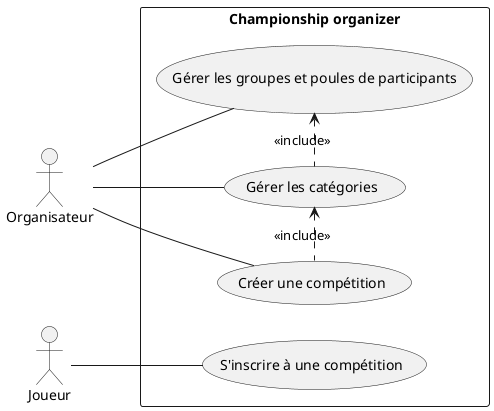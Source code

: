 La fédération française de tennis de table lève des fonds dédiés à
la création d’un outil complet de gestion de compétition.
Cette application pourra être utilisée par les membres d’un club,
une entreprise ou un particulier souhaitant organiser des compétitions.
L’outil devra permettre de gérer une ou plusieurs compétitions.

Chaque compétition est définie par plusieurs informations :
    • Le lieu de la compétition
    • Les catégories accueillies par la compétition
    • Le nombre de participant.e.s par catégorie

Les catégories sont définies par plusieurs informations :
    - L’âge des participants
    - La série
    - Le genre

Chaque joueur/joueuse est défini.e par :
    - Un nombre de points pour le classement global (national)
    - Un nombre de points propres à la compétition

Les joueurs/joueuses seront réparti.e.s en groupes et chaque groupe est divisé en poules.

@startuml
left to right direction

actor "Organisateur" as promoter
actor "Joueur" as player

rectangle "Championship organizer" {
    usecase "Créer une compétition" as createChamp
    usecase "Gérer les catégories" as manageCategory
    usecase "Gérer les groupes et poules de participants" as manageParticipants
    usecase "S'inscrire à une compétition" as checkInChamp
}

player -- checkInChamp
promoter -- createChamp
promoter -- manageCategory
promoter -- manageParticipants

manageCategory <. createChamp: <<include>>
manageParticipants <. manageCategory: <<include>>

@enduml